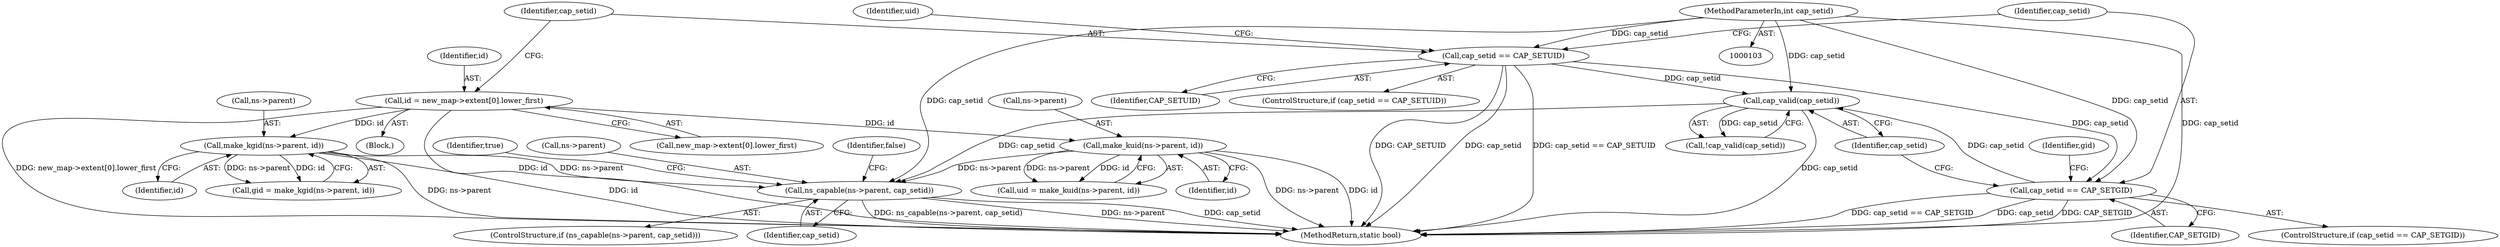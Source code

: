 digraph "1_linux_6708075f104c3c9b04b23336bb0366ca30c3931b_0@pointer" {
"1000181" [label="(Call,ns_capable(ns->parent, cap_setid))"];
"1000163" [label="(Call,make_kgid(ns->parent, id))"];
"1000126" [label="(Call,id = new_map->extent[0].lower_first)"];
"1000143" [label="(Call,make_kuid(ns->parent, id))"];
"1000176" [label="(Call,cap_valid(cap_setid))"];
"1000156" [label="(Call,cap_setid == CAP_SETGID)"];
"1000136" [label="(Call,cap_setid == CAP_SETUID)"];
"1000105" [label="(MethodParameterIn,int cap_setid)"];
"1000156" [label="(Call,cap_setid == CAP_SETGID)"];
"1000189" [label="(Identifier,false)"];
"1000177" [label="(Identifier,cap_setid)"];
"1000162" [label="(Identifier,gid)"];
"1000176" [label="(Call,cap_valid(cap_setid))"];
"1000163" [label="(Call,make_kgid(ns->parent, id))"];
"1000190" [label="(MethodReturn,static bool)"];
"1000141" [label="(Call,uid = make_kuid(ns->parent, id))"];
"1000137" [label="(Identifier,cap_setid)"];
"1000127" [label="(Identifier,id)"];
"1000187" [label="(Identifier,true)"];
"1000144" [label="(Call,ns->parent)"];
"1000157" [label="(Identifier,cap_setid)"];
"1000126" [label="(Call,id = new_map->extent[0].lower_first)"];
"1000158" [label="(Identifier,CAP_SETGID)"];
"1000161" [label="(Call,gid = make_kgid(ns->parent, id))"];
"1000128" [label="(Call,new_map->extent[0].lower_first)"];
"1000182" [label="(Call,ns->parent)"];
"1000164" [label="(Call,ns->parent)"];
"1000180" [label="(ControlStructure,if (ns_capable(ns->parent, cap_setid)))"];
"1000181" [label="(Call,ns_capable(ns->parent, cap_setid))"];
"1000138" [label="(Identifier,CAP_SETUID)"];
"1000167" [label="(Identifier,id)"];
"1000175" [label="(Call,!cap_valid(cap_setid))"];
"1000136" [label="(Call,cap_setid == CAP_SETUID)"];
"1000105" [label="(MethodParameterIn,int cap_setid)"];
"1000124" [label="(Block,)"];
"1000147" [label="(Identifier,id)"];
"1000185" [label="(Identifier,cap_setid)"];
"1000155" [label="(ControlStructure,if (cap_setid == CAP_SETGID))"];
"1000142" [label="(Identifier,uid)"];
"1000135" [label="(ControlStructure,if (cap_setid == CAP_SETUID))"];
"1000143" [label="(Call,make_kuid(ns->parent, id))"];
"1000181" -> "1000180"  [label="AST: "];
"1000181" -> "1000185"  [label="CFG: "];
"1000182" -> "1000181"  [label="AST: "];
"1000185" -> "1000181"  [label="AST: "];
"1000187" -> "1000181"  [label="CFG: "];
"1000189" -> "1000181"  [label="CFG: "];
"1000181" -> "1000190"  [label="DDG: ns->parent"];
"1000181" -> "1000190"  [label="DDG: cap_setid"];
"1000181" -> "1000190"  [label="DDG: ns_capable(ns->parent, cap_setid)"];
"1000163" -> "1000181"  [label="DDG: ns->parent"];
"1000143" -> "1000181"  [label="DDG: ns->parent"];
"1000176" -> "1000181"  [label="DDG: cap_setid"];
"1000105" -> "1000181"  [label="DDG: cap_setid"];
"1000163" -> "1000161"  [label="AST: "];
"1000163" -> "1000167"  [label="CFG: "];
"1000164" -> "1000163"  [label="AST: "];
"1000167" -> "1000163"  [label="AST: "];
"1000161" -> "1000163"  [label="CFG: "];
"1000163" -> "1000190"  [label="DDG: ns->parent"];
"1000163" -> "1000190"  [label="DDG: id"];
"1000163" -> "1000161"  [label="DDG: ns->parent"];
"1000163" -> "1000161"  [label="DDG: id"];
"1000126" -> "1000163"  [label="DDG: id"];
"1000126" -> "1000124"  [label="AST: "];
"1000126" -> "1000128"  [label="CFG: "];
"1000127" -> "1000126"  [label="AST: "];
"1000128" -> "1000126"  [label="AST: "];
"1000137" -> "1000126"  [label="CFG: "];
"1000126" -> "1000190"  [label="DDG: id"];
"1000126" -> "1000190"  [label="DDG: new_map->extent[0].lower_first"];
"1000126" -> "1000143"  [label="DDG: id"];
"1000143" -> "1000141"  [label="AST: "];
"1000143" -> "1000147"  [label="CFG: "];
"1000144" -> "1000143"  [label="AST: "];
"1000147" -> "1000143"  [label="AST: "];
"1000141" -> "1000143"  [label="CFG: "];
"1000143" -> "1000190"  [label="DDG: ns->parent"];
"1000143" -> "1000190"  [label="DDG: id"];
"1000143" -> "1000141"  [label="DDG: ns->parent"];
"1000143" -> "1000141"  [label="DDG: id"];
"1000176" -> "1000175"  [label="AST: "];
"1000176" -> "1000177"  [label="CFG: "];
"1000177" -> "1000176"  [label="AST: "];
"1000175" -> "1000176"  [label="CFG: "];
"1000176" -> "1000190"  [label="DDG: cap_setid"];
"1000176" -> "1000175"  [label="DDG: cap_setid"];
"1000156" -> "1000176"  [label="DDG: cap_setid"];
"1000136" -> "1000176"  [label="DDG: cap_setid"];
"1000105" -> "1000176"  [label="DDG: cap_setid"];
"1000156" -> "1000155"  [label="AST: "];
"1000156" -> "1000158"  [label="CFG: "];
"1000157" -> "1000156"  [label="AST: "];
"1000158" -> "1000156"  [label="AST: "];
"1000162" -> "1000156"  [label="CFG: "];
"1000177" -> "1000156"  [label="CFG: "];
"1000156" -> "1000190"  [label="DDG: cap_setid"];
"1000156" -> "1000190"  [label="DDG: CAP_SETGID"];
"1000156" -> "1000190"  [label="DDG: cap_setid == CAP_SETGID"];
"1000136" -> "1000156"  [label="DDG: cap_setid"];
"1000105" -> "1000156"  [label="DDG: cap_setid"];
"1000136" -> "1000135"  [label="AST: "];
"1000136" -> "1000138"  [label="CFG: "];
"1000137" -> "1000136"  [label="AST: "];
"1000138" -> "1000136"  [label="AST: "];
"1000142" -> "1000136"  [label="CFG: "];
"1000157" -> "1000136"  [label="CFG: "];
"1000136" -> "1000190"  [label="DDG: cap_setid == CAP_SETUID"];
"1000136" -> "1000190"  [label="DDG: CAP_SETUID"];
"1000136" -> "1000190"  [label="DDG: cap_setid"];
"1000105" -> "1000136"  [label="DDG: cap_setid"];
"1000105" -> "1000103"  [label="AST: "];
"1000105" -> "1000190"  [label="DDG: cap_setid"];
}
